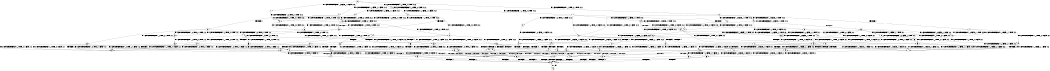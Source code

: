 digraph BCG {
size = "7, 10.5";
center = TRUE;
node [shape = circle];
0 [peripheries = 2];
0 -> 1 [label = "EX !0 !ATOMIC_EXCH_BRANCH (1, +0, FALSE, +1, 1, FALSE) !:0:1:2:"];
0 -> 2 [label = "EX !1 !ATOMIC_EXCH_BRANCH (1, +1, TRUE, +0, 2, TRUE) !:0:1:2:"];
0 -> 3 [label = "EX !2 !ATOMIC_EXCH_BRANCH (1, +0, TRUE, +0, 1, TRUE) !:0:1:2:"];
0 -> 4 [label = "EX !0 !ATOMIC_EXCH_BRANCH (1, +0, FALSE, +1, 1, FALSE) !:0:1:2:"];
1 -> 5 [label = "EX !2 !ATOMIC_EXCH_BRANCH (1, +0, TRUE, +0, 1, TRUE) !:0:1:2:"];
2 -> 6 [label = "EX !0 !ATOMIC_EXCH_BRANCH (1, +0, FALSE, +1, 1, TRUE) !:0:1:2:"];
2 -> 7 [label = "TERMINATE !1"];
2 -> 8 [label = "EX !2 !ATOMIC_EXCH_BRANCH (1, +0, TRUE, +0, 1, FALSE) !:0:1:2:"];
2 -> 9 [label = "EX !0 !ATOMIC_EXCH_BRANCH (1, +0, FALSE, +1, 1, TRUE) !:0:1:2:"];
3 -> 10 [label = "EX !0 !ATOMIC_EXCH_BRANCH (1, +0, FALSE, +1, 1, FALSE) !:0:1:2:"];
3 -> 11 [label = "EX !1 !ATOMIC_EXCH_BRANCH (1, +1, TRUE, +0, 2, TRUE) !:0:1:2:"];
3 -> 12 [label = "EX !0 !ATOMIC_EXCH_BRANCH (1, +0, FALSE, +1, 1, FALSE) !:0:1:2:"];
3 -> 3 [label = "EX !2 !ATOMIC_EXCH_BRANCH (1, +0, TRUE, +0, 1, TRUE) !:0:1:2:"];
4 -> 5 [label = "EX !2 !ATOMIC_EXCH_BRANCH (1, +0, TRUE, +0, 1, TRUE) !:0:1:2:"];
4 -> 13 [label = "TERMINATE !0"];
4 -> 14 [label = "EX !1 !ATOMIC_EXCH_BRANCH (1, +1, TRUE, +0, 2, TRUE) !:0:1:2:"];
4 -> 15 [label = "EX !2 !ATOMIC_EXCH_BRANCH (1, +0, TRUE, +0, 1, TRUE) !:0:1:2:"];
5 -> 16 [label = "EX !1 !ATOMIC_EXCH_BRANCH (1, +1, TRUE, +0, 2, TRUE) !:0:1:2:"];
6 -> 17 [label = "EX !2 !ATOMIC_EXCH_BRANCH (1, +0, TRUE, +0, 1, FALSE) !:0:1:2:"];
7 -> 18 [label = "EX !0 !ATOMIC_EXCH_BRANCH (1, +0, FALSE, +1, 1, TRUE) !:0:2:"];
7 -> 19 [label = "EX !2 !ATOMIC_EXCH_BRANCH (1, +0, TRUE, +0, 1, FALSE) !:0:2:"];
7 -> 20 [label = "EX !0 !ATOMIC_EXCH_BRANCH (1, +0, FALSE, +1, 1, TRUE) !:0:2:"];
8 -> 21 [label = "EX !0 !ATOMIC_EXCH_BRANCH (1, +0, FALSE, +1, 1, FALSE) !:0:1:2:"];
8 -> 22 [label = "TERMINATE !1"];
8 -> 23 [label = "TERMINATE !2"];
8 -> 24 [label = "EX !0 !ATOMIC_EXCH_BRANCH (1, +0, FALSE, +1, 1, FALSE) !:0:1:2:"];
9 -> 17 [label = "EX !2 !ATOMIC_EXCH_BRANCH (1, +0, TRUE, +0, 1, FALSE) !:0:1:2:"];
9 -> 25 [label = "TERMINATE !1"];
9 -> 26 [label = "EX !2 !ATOMIC_EXCH_BRANCH (1, +0, TRUE, +0, 1, FALSE) !:0:1:2:"];
9 -> 9 [label = "EX !0 !ATOMIC_EXCH_BRANCH (1, +0, FALSE, +1, 1, TRUE) !:0:1:2:"];
10 -> 5 [label = "EX !2 !ATOMIC_EXCH_BRANCH (1, +0, TRUE, +0, 1, TRUE) !:0:1:2:"];
11 -> 27 [label = "EX !2 !ATOMIC_EXCH_BRANCH (1, +0, TRUE, +0, 1, FALSE) !:0:1:2:"];
11 -> 28 [label = "TERMINATE !1"];
11 -> 29 [label = "EX !0 !ATOMIC_EXCH_BRANCH (1, +0, FALSE, +1, 1, TRUE) !:0:1:2:"];
11 -> 8 [label = "EX !2 !ATOMIC_EXCH_BRANCH (1, +0, TRUE, +0, 1, FALSE) !:0:1:2:"];
12 -> 5 [label = "EX !2 !ATOMIC_EXCH_BRANCH (1, +0, TRUE, +0, 1, TRUE) !:0:1:2:"];
12 -> 30 [label = "TERMINATE !0"];
12 -> 31 [label = "EX !1 !ATOMIC_EXCH_BRANCH (1, +1, TRUE, +0, 2, TRUE) !:0:1:2:"];
12 -> 15 [label = "EX !2 !ATOMIC_EXCH_BRANCH (1, +0, TRUE, +0, 1, TRUE) !:0:1:2:"];
13 -> 32 [label = "EX !2 !ATOMIC_EXCH_BRANCH (1, +0, TRUE, +0, 1, TRUE) !:1:2:"];
13 -> 33 [label = "EX !1 !ATOMIC_EXCH_BRANCH (1, +1, TRUE, +0, 2, TRUE) !:1:2:"];
13 -> 34 [label = "EX !2 !ATOMIC_EXCH_BRANCH (1, +0, TRUE, +0, 1, TRUE) !:1:2:"];
14 -> 35 [label = "EX !2 !ATOMIC_EXCH_BRANCH (1, +0, TRUE, +0, 1, FALSE) !:0:1:2:"];
14 -> 36 [label = "TERMINATE !1"];
14 -> 37 [label = "TERMINATE !0"];
14 -> 38 [label = "EX !2 !ATOMIC_EXCH_BRANCH (1, +0, TRUE, +0, 1, FALSE) !:0:1:2:"];
15 -> 16 [label = "EX !1 !ATOMIC_EXCH_BRANCH (1, +1, TRUE, +0, 2, TRUE) !:0:1:2:"];
15 -> 30 [label = "TERMINATE !0"];
15 -> 31 [label = "EX !1 !ATOMIC_EXCH_BRANCH (1, +1, TRUE, +0, 2, TRUE) !:0:1:2:"];
15 -> 15 [label = "EX !2 !ATOMIC_EXCH_BRANCH (1, +0, TRUE, +0, 1, TRUE) !:0:1:2:"];
16 -> 35 [label = "EX !2 !ATOMIC_EXCH_BRANCH (1, +0, TRUE, +0, 1, FALSE) !:0:1:2:"];
17 -> 21 [label = "EX !0 !ATOMIC_EXCH_BRANCH (1, +0, FALSE, +1, 1, FALSE) !:0:1:2:"];
18 -> 39 [label = "EX !2 !ATOMIC_EXCH_BRANCH (1, +0, TRUE, +0, 1, FALSE) !:0:2:"];
19 -> 40 [label = "EX !0 !ATOMIC_EXCH_BRANCH (1, +0, FALSE, +1, 1, FALSE) !:0:2:"];
19 -> 41 [label = "TERMINATE !2"];
19 -> 42 [label = "EX !0 !ATOMIC_EXCH_BRANCH (1, +0, FALSE, +1, 1, FALSE) !:0:2:"];
20 -> 39 [label = "EX !2 !ATOMIC_EXCH_BRANCH (1, +0, TRUE, +0, 1, FALSE) !:0:2:"];
20 -> 43 [label = "EX !2 !ATOMIC_EXCH_BRANCH (1, +0, TRUE, +0, 1, FALSE) !:0:2:"];
20 -> 20 [label = "EX !0 !ATOMIC_EXCH_BRANCH (1, +0, FALSE, +1, 1, TRUE) !:0:2:"];
21 -> 44 [label = "TERMINATE !0"];
22 -> 40 [label = "EX !0 !ATOMIC_EXCH_BRANCH (1, +0, FALSE, +1, 1, FALSE) !:0:2:"];
22 -> 41 [label = "TERMINATE !2"];
22 -> 42 [label = "EX !0 !ATOMIC_EXCH_BRANCH (1, +0, FALSE, +1, 1, FALSE) !:0:2:"];
23 -> 45 [label = "EX !0 !ATOMIC_EXCH_BRANCH (1, +0, FALSE, +1, 1, FALSE) !:0:1:"];
23 -> 41 [label = "TERMINATE !1"];
23 -> 46 [label = "EX !0 !ATOMIC_EXCH_BRANCH (1, +0, FALSE, +1, 1, FALSE) !:0:1:"];
24 -> 44 [label = "TERMINATE !0"];
24 -> 47 [label = "TERMINATE !1"];
24 -> 48 [label = "TERMINATE !2"];
24 -> 49 [label = "TERMINATE !0"];
25 -> 18 [label = "EX !0 !ATOMIC_EXCH_BRANCH (1, +0, FALSE, +1, 1, TRUE) !:0:2:"];
25 -> 43 [label = "EX !2 !ATOMIC_EXCH_BRANCH (1, +0, TRUE, +0, 1, FALSE) !:0:2:"];
25 -> 20 [label = "EX !0 !ATOMIC_EXCH_BRANCH (1, +0, FALSE, +1, 1, TRUE) !:0:2:"];
26 -> 21 [label = "EX !0 !ATOMIC_EXCH_BRANCH (1, +0, FALSE, +1, 1, FALSE) !:0:1:2:"];
26 -> 50 [label = "TERMINATE !1"];
26 -> 51 [label = "TERMINATE !2"];
26 -> 24 [label = "EX !0 !ATOMIC_EXCH_BRANCH (1, +0, FALSE, +1, 1, FALSE) !:0:1:2:"];
27 -> 21 [label = "EX !0 !ATOMIC_EXCH_BRANCH (1, +0, FALSE, +1, 1, FALSE) !:0:1:2:"];
28 -> 52 [label = "EX !2 !ATOMIC_EXCH_BRANCH (1, +0, TRUE, +0, 1, FALSE) !:0:2:"];
28 -> 53 [label = "EX !0 !ATOMIC_EXCH_BRANCH (1, +0, FALSE, +1, 1, TRUE) !:0:2:"];
28 -> 19 [label = "EX !2 !ATOMIC_EXCH_BRANCH (1, +0, TRUE, +0, 1, FALSE) !:0:2:"];
29 -> 17 [label = "EX !2 !ATOMIC_EXCH_BRANCH (1, +0, TRUE, +0, 1, FALSE) !:0:1:2:"];
29 -> 54 [label = "TERMINATE !1"];
29 -> 26 [label = "EX !2 !ATOMIC_EXCH_BRANCH (1, +0, TRUE, +0, 1, FALSE) !:0:1:2:"];
29 -> 29 [label = "EX !0 !ATOMIC_EXCH_BRANCH (1, +0, FALSE, +1, 1, TRUE) !:0:1:2:"];
30 -> 32 [label = "EX !2 !ATOMIC_EXCH_BRANCH (1, +0, TRUE, +0, 1, TRUE) !:1:2:"];
30 -> 55 [label = "EX !1 !ATOMIC_EXCH_BRANCH (1, +1, TRUE, +0, 2, TRUE) !:1:2:"];
30 -> 34 [label = "EX !2 !ATOMIC_EXCH_BRANCH (1, +0, TRUE, +0, 1, TRUE) !:1:2:"];
31 -> 35 [label = "EX !2 !ATOMIC_EXCH_BRANCH (1, +0, TRUE, +0, 1, FALSE) !:0:1:2:"];
31 -> 56 [label = "TERMINATE !1"];
31 -> 57 [label = "TERMINATE !0"];
31 -> 38 [label = "EX !2 !ATOMIC_EXCH_BRANCH (1, +0, TRUE, +0, 1, FALSE) !:0:1:2:"];
32 -> 58 [label = "EX !1 !ATOMIC_EXCH_BRANCH (1, +1, TRUE, +0, 2, TRUE) !:1:2:"];
33 -> 59 [label = "EX !2 !ATOMIC_EXCH_BRANCH (1, +0, TRUE, +0, 1, FALSE) !:1:2:"];
33 -> 60 [label = "TERMINATE !1"];
33 -> 61 [label = "EX !2 !ATOMIC_EXCH_BRANCH (1, +0, TRUE, +0, 1, FALSE) !:1:2:"];
34 -> 58 [label = "EX !1 !ATOMIC_EXCH_BRANCH (1, +1, TRUE, +0, 2, TRUE) !:1:2:"];
34 -> 55 [label = "EX !1 !ATOMIC_EXCH_BRANCH (1, +1, TRUE, +0, 2, TRUE) !:1:2:"];
34 -> 34 [label = "EX !2 !ATOMIC_EXCH_BRANCH (1, +0, TRUE, +0, 1, TRUE) !:1:2:"];
35 -> 44 [label = "TERMINATE !0"];
36 -> 62 [label = "EX !2 !ATOMIC_EXCH_BRANCH (1, +0, TRUE, +0, 1, FALSE) !:0:2:"];
36 -> 60 [label = "TERMINATE !0"];
36 -> 63 [label = "EX !2 !ATOMIC_EXCH_BRANCH (1, +0, TRUE, +0, 1, FALSE) !:0:2:"];
37 -> 59 [label = "EX !2 !ATOMIC_EXCH_BRANCH (1, +0, TRUE, +0, 1, FALSE) !:1:2:"];
37 -> 60 [label = "TERMINATE !1"];
37 -> 61 [label = "EX !2 !ATOMIC_EXCH_BRANCH (1, +0, TRUE, +0, 1, FALSE) !:1:2:"];
38 -> 44 [label = "TERMINATE !0"];
38 -> 47 [label = "TERMINATE !1"];
38 -> 48 [label = "TERMINATE !2"];
38 -> 49 [label = "TERMINATE !0"];
39 -> 40 [label = "EX !0 !ATOMIC_EXCH_BRANCH (1, +0, FALSE, +1, 1, FALSE) !:0:2:"];
40 -> 64 [label = "TERMINATE !0"];
41 -> 65 [label = "EX !0 !ATOMIC_EXCH_BRANCH (1, +0, FALSE, +1, 1, FALSE) !:0:"];
41 -> 66 [label = "EX !0 !ATOMIC_EXCH_BRANCH (1, +0, FALSE, +1, 1, FALSE) !:0:"];
42 -> 64 [label = "TERMINATE !0"];
42 -> 67 [label = "TERMINATE !2"];
42 -> 68 [label = "TERMINATE !0"];
43 -> 40 [label = "EX !0 !ATOMIC_EXCH_BRANCH (1, +0, FALSE, +1, 1, FALSE) !:0:2:"];
43 -> 69 [label = "TERMINATE !2"];
43 -> 42 [label = "EX !0 !ATOMIC_EXCH_BRANCH (1, +0, FALSE, +1, 1, FALSE) !:0:2:"];
44 -> 70 [label = "TERMINATE !2"];
45 -> 70 [label = "TERMINATE !0"];
46 -> 70 [label = "TERMINATE !0"];
46 -> 67 [label = "TERMINATE !1"];
46 -> 71 [label = "TERMINATE !0"];
47 -> 64 [label = "TERMINATE !0"];
47 -> 67 [label = "TERMINATE !2"];
47 -> 68 [label = "TERMINATE !0"];
48 -> 70 [label = "TERMINATE !0"];
48 -> 67 [label = "TERMINATE !1"];
48 -> 71 [label = "TERMINATE !0"];
49 -> 70 [label = "TERMINATE !2"];
49 -> 68 [label = "TERMINATE !1"];
49 -> 71 [label = "TERMINATE !2"];
50 -> 40 [label = "EX !0 !ATOMIC_EXCH_BRANCH (1, +0, FALSE, +1, 1, FALSE) !:0:2:"];
50 -> 69 [label = "TERMINATE !2"];
50 -> 42 [label = "EX !0 !ATOMIC_EXCH_BRANCH (1, +0, FALSE, +1, 1, FALSE) !:0:2:"];
51 -> 45 [label = "EX !0 !ATOMIC_EXCH_BRANCH (1, +0, FALSE, +1, 1, FALSE) !:0:1:"];
51 -> 69 [label = "TERMINATE !1"];
51 -> 46 [label = "EX !0 !ATOMIC_EXCH_BRANCH (1, +0, FALSE, +1, 1, FALSE) !:0:1:"];
52 -> 40 [label = "EX !0 !ATOMIC_EXCH_BRANCH (1, +0, FALSE, +1, 1, FALSE) !:0:2:"];
53 -> 39 [label = "EX !2 !ATOMIC_EXCH_BRANCH (1, +0, TRUE, +0, 1, FALSE) !:0:2:"];
53 -> 43 [label = "EX !2 !ATOMIC_EXCH_BRANCH (1, +0, TRUE, +0, 1, FALSE) !:0:2:"];
53 -> 53 [label = "EX !0 !ATOMIC_EXCH_BRANCH (1, +0, FALSE, +1, 1, TRUE) !:0:2:"];
54 -> 72 [label = "EX !0 !ATOMIC_EXCH_BRANCH (1, +0, FALSE, +1, 1, TRUE) !:0:2:"];
54 -> 43 [label = "EX !2 !ATOMIC_EXCH_BRANCH (1, +0, TRUE, +0, 1, FALSE) !:0:2:"];
54 -> 53 [label = "EX !0 !ATOMIC_EXCH_BRANCH (1, +0, FALSE, +1, 1, TRUE) !:0:2:"];
55 -> 59 [label = "EX !2 !ATOMIC_EXCH_BRANCH (1, +0, TRUE, +0, 1, FALSE) !:1:2:"];
55 -> 73 [label = "TERMINATE !1"];
55 -> 61 [label = "EX !2 !ATOMIC_EXCH_BRANCH (1, +0, TRUE, +0, 1, FALSE) !:1:2:"];
56 -> 62 [label = "EX !2 !ATOMIC_EXCH_BRANCH (1, +0, TRUE, +0, 1, FALSE) !:0:2:"];
56 -> 73 [label = "TERMINATE !0"];
56 -> 63 [label = "EX !2 !ATOMIC_EXCH_BRANCH (1, +0, TRUE, +0, 1, FALSE) !:0:2:"];
57 -> 59 [label = "EX !2 !ATOMIC_EXCH_BRANCH (1, +0, TRUE, +0, 1, FALSE) !:1:2:"];
57 -> 73 [label = "TERMINATE !1"];
57 -> 61 [label = "EX !2 !ATOMIC_EXCH_BRANCH (1, +0, TRUE, +0, 1, FALSE) !:1:2:"];
58 -> 59 [label = "EX !2 !ATOMIC_EXCH_BRANCH (1, +0, TRUE, +0, 1, FALSE) !:1:2:"];
59 -> 70 [label = "TERMINATE !2"];
60 -> 74 [label = "EX !2 !ATOMIC_EXCH_BRANCH (1, +0, TRUE, +0, 1, FALSE) !:2:"];
60 -> 75 [label = "EX !2 !ATOMIC_EXCH_BRANCH (1, +0, TRUE, +0, 1, FALSE) !:2:"];
61 -> 70 [label = "TERMINATE !2"];
61 -> 68 [label = "TERMINATE !1"];
61 -> 71 [label = "TERMINATE !2"];
62 -> 64 [label = "TERMINATE !0"];
63 -> 64 [label = "TERMINATE !0"];
63 -> 67 [label = "TERMINATE !2"];
63 -> 68 [label = "TERMINATE !0"];
64 -> 76 [label = "TERMINATE !2"];
65 -> 76 [label = "TERMINATE !0"];
66 -> 76 [label = "TERMINATE !0"];
66 -> 77 [label = "TERMINATE !0"];
67 -> 76 [label = "TERMINATE !0"];
67 -> 77 [label = "TERMINATE !0"];
68 -> 76 [label = "TERMINATE !2"];
68 -> 77 [label = "TERMINATE !2"];
69 -> 65 [label = "EX !0 !ATOMIC_EXCH_BRANCH (1, +0, FALSE, +1, 1, FALSE) !:0:"];
69 -> 66 [label = "EX !0 !ATOMIC_EXCH_BRANCH (1, +0, FALSE, +1, 1, FALSE) !:0:"];
70 -> 76 [label = "TERMINATE !1"];
71 -> 76 [label = "TERMINATE !1"];
71 -> 77 [label = "TERMINATE !1"];
72 -> 39 [label = "EX !2 !ATOMIC_EXCH_BRANCH (1, +0, TRUE, +0, 1, FALSE) !:0:2:"];
73 -> 74 [label = "EX !2 !ATOMIC_EXCH_BRANCH (1, +0, TRUE, +0, 1, FALSE) !:2:"];
73 -> 75 [label = "EX !2 !ATOMIC_EXCH_BRANCH (1, +0, TRUE, +0, 1, FALSE) !:2:"];
74 -> 76 [label = "TERMINATE !2"];
75 -> 76 [label = "TERMINATE !2"];
75 -> 77 [label = "TERMINATE !2"];
76 -> 78 [label = "exit"];
77 -> 78 [label = "exit"];
}

